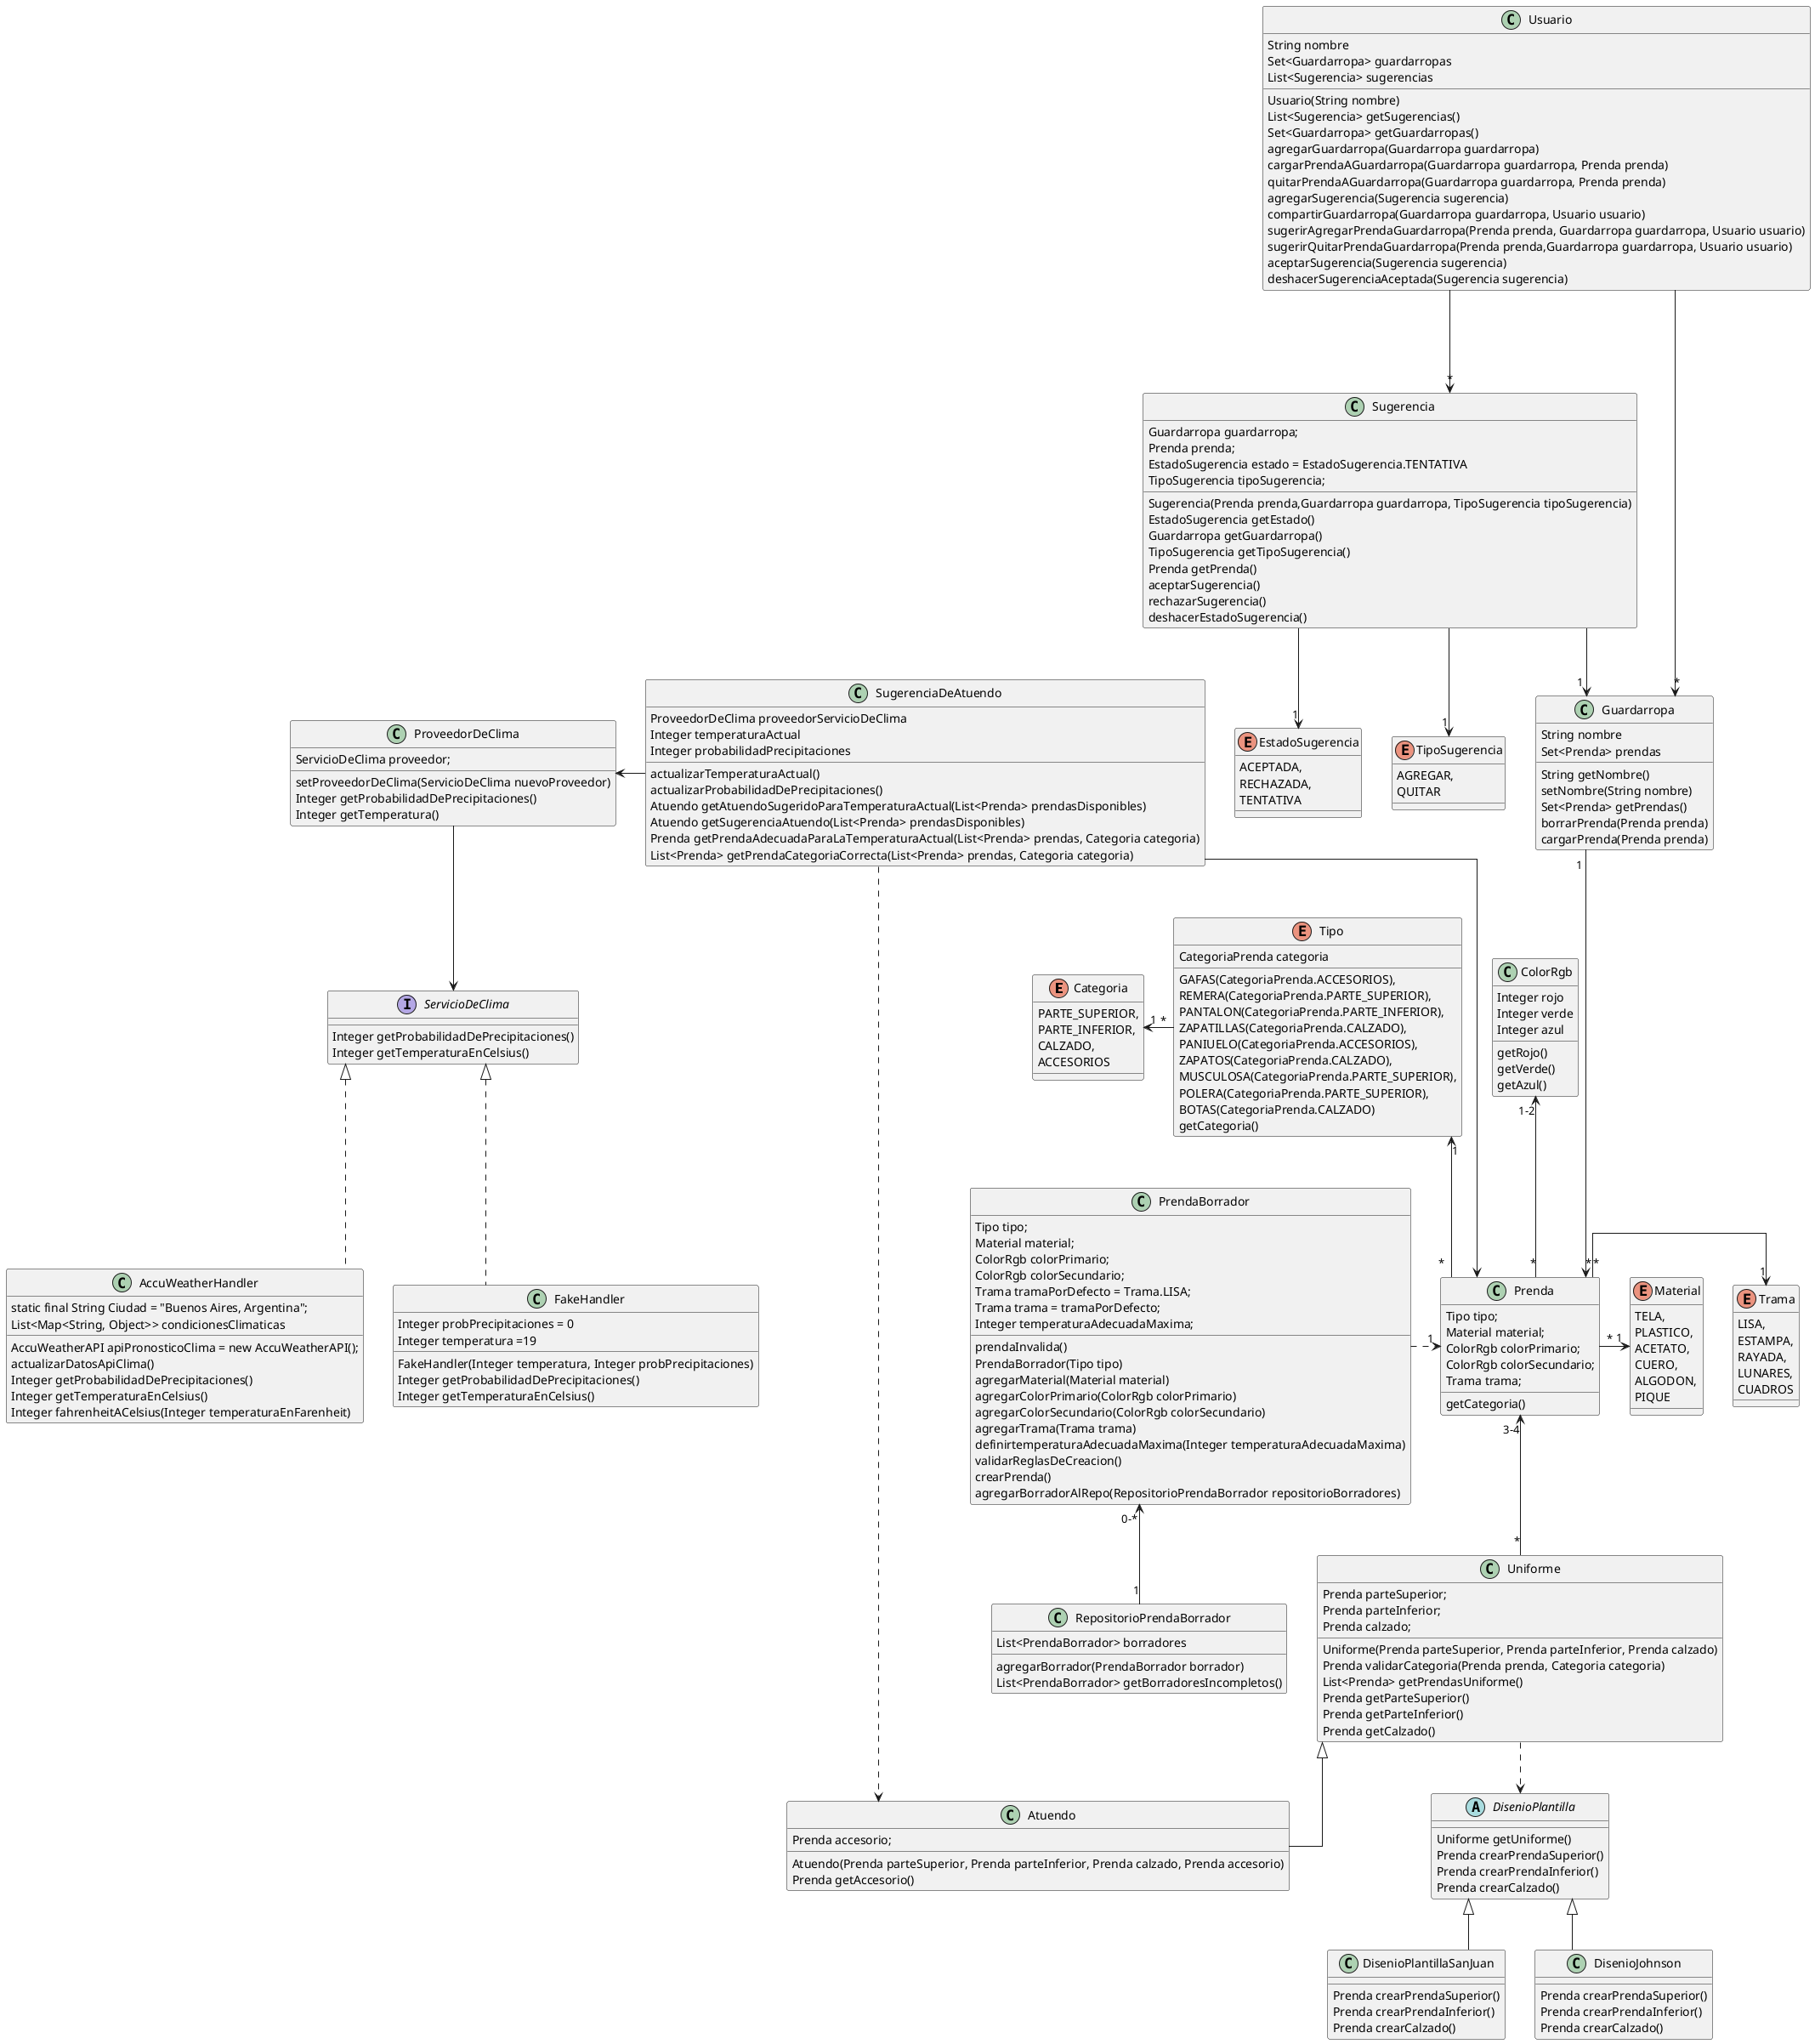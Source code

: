@startuml
'https://plantuml.com/class-diagram

Categoria "1"<-"*" Tipo
Tipo "1"<--"*" Prenda
ColorRgb "1-2"<--"*" Prenda
Material "1"<-left-"*" Prenda
Trama "1"<-left-"*" Prenda
PrendaBorrador "0-*"<--"1" RepositorioPrendaBorrador
PrendaBorrador ...right...>"1" Prenda
Uniforme ..> DisenioPlantilla
Uniforme "*"-up->"3-4" Prenda
SugerenciaDeAtuendo ..> Atuendo
SugerenciaDeAtuendo ---> Prenda
ProveedorDeClima --> ServicioDeClima
SugerenciaDeAtuendo -left-> ProveedorDeClima
Sugerencia -->"1" TipoSugerencia
Sugerencia -->"1" EstadoSugerencia
Sugerencia -->"1" Guardarropa
Guardarropa "1"--->"*" Prenda
Usuario --->"*" Guardarropa
Usuario --->"*" Sugerencia

class Prenda {
  Tipo tipo;
  Material material;
  ColorRgb colorPrimario;
  ColorRgb colorSecundario;
  Trama trama;
  getCategoria()
  }

enum Trama {
  LISA,
  ESTAMPA,
  RAYADA,
  LUNARES,
  CUADROS
}

enum Material {
  TELA,
  PLASTICO,
  ACETATO,
  CUERO,
  ALGODON,
  PIQUE
}

enum Categoria {
  PARTE_SUPERIOR,
  PARTE_INFERIOR,
  CALZADO,
  ACCESORIOS
}

enum Tipo {
  GAFAS(CategoriaPrenda.ACCESORIOS),
  REMERA(CategoriaPrenda.PARTE_SUPERIOR),
  PANTALON(CategoriaPrenda.PARTE_INFERIOR),
  ZAPATILLAS(CategoriaPrenda.CALZADO),
  PANIUELO(CategoriaPrenda.ACCESORIOS),
  ZAPATOS(CategoriaPrenda.CALZADO),
  MUSCULOSA(CategoriaPrenda.PARTE_SUPERIOR),
  POLERA(CategoriaPrenda.PARTE_SUPERIOR),
  BOTAS(CategoriaPrenda.CALZADO)
  CategoriaPrenda categoria
  getCategoria()
}

class ColorRgb {
  Integer rojo
  Integer verde
  Integer azul

  getRojo()
  getVerde()
  getAzul()
}

class PrendaBorrador {
  Tipo tipo;
  Material material;
  ColorRgb colorPrimario;
  ColorRgb colorSecundario;
  Trama tramaPorDefecto = Trama.LISA;
  Trama trama = tramaPorDefecto;
  Integer temperaturaAdecuadaMaxima;
  prendaInvalida()
  PrendaBorrador(Tipo tipo)
  agregarMaterial(Material material)
  agregarColorPrimario(ColorRgb colorPrimario)
  agregarColorSecundario(ColorRgb colorSecundario)
  agregarTrama(Trama trama)
  definirtemperaturaAdecuadaMaxima(Integer temperaturaAdecuadaMaxima)
  validarReglasDeCreacion()
  crearPrenda()
  agregarBorradorAlRepo(RepositorioPrendaBorrador repositorioBorradores)
}

class RepositorioPrendaBorrador {
  List<PrendaBorrador> borradores
  agregarBorrador(PrendaBorrador borrador)
  List<PrendaBorrador> getBorradoresIncompletos()
}

class Uniforme {
  Prenda parteSuperior;
  Prenda parteInferior;
  Prenda calzado;

  Uniforme(Prenda parteSuperior, Prenda parteInferior, Prenda calzado)
  Prenda validarCategoria(Prenda prenda, Categoria categoria)
  List<Prenda> getPrendasUniforme()
  Prenda getParteSuperior()
  Prenda getParteInferior()
  Prenda getCalzado()
}

class Atuendo extends Uniforme {
  Prenda accesorio;
  Atuendo(Prenda parteSuperior, Prenda parteInferior, Prenda calzado, Prenda accesorio)
  Prenda getAccesorio()
}

class DisenioPlantillaSanJuan extends DisenioPlantilla {
  Prenda crearPrendaSuperior()
  Prenda crearPrendaInferior()
  Prenda crearCalzado()
}

class DisenioJohnson extends DisenioPlantilla {
  Prenda crearPrendaSuperior()
  Prenda crearPrendaInferior()
  Prenda crearCalzado()
}

abstract  class DisenioPlantilla {
  Uniforme getUniforme()
  Prenda crearPrendaSuperior()
  Prenda crearPrendaInferior()
  Prenda crearCalzado()
}

class SugerenciaDeAtuendo {
  ProveedorDeClima proveedorServicioDeClima
  Integer temperaturaActual
  Integer probabilidadPrecipitaciones
  actualizarTemperaturaActual()
  actualizarProbabilidadDePrecipitaciones()
  Atuendo getAtuendoSugeridoParaTemperaturaActual(List<Prenda> prendasDisponibles)
  Atuendo getSugerenciaAtuendo(List<Prenda> prendasDisponibles)
  Prenda getPrendaAdecuadaParaLaTemperaturaActual(List<Prenda> prendas, Categoria categoria)
  List<Prenda> getPrendaCategoriaCorrecta(List<Prenda> prendas, Categoria categoria)
}

interface ServicioDeClima {
  Integer getProbabilidadDePrecipitaciones()
  Integer getTemperaturaEnCelsius()
}

class FakeHandler implements ServicioDeClima {
  Integer probPrecipitaciones = 0
  Integer temperatura =19

 FakeHandler(Integer temperatura, Integer probPrecipitaciones)
  Integer getProbabilidadDePrecipitaciones()
  Integer getTemperaturaEnCelsius()
}

class AccuWeatherHandler implements ServicioDeClima {
  static final String Ciudad = "Buenos Aires, Argentina";
  AccuWeatherAPI apiPronosticoClima = new AccuWeatherAPI();
  List<Map<String, Object>> condicionesClimaticas
  actualizarDatosApiClima()
  Integer getProbabilidadDePrecipitaciones()
  Integer getTemperaturaEnCelsius()
  Integer fahrenheitACelsius(Integer temperaturaEnFarenheit)
}

class ProveedorDeClima {
  ServicioDeClima proveedor;
  setProveedorDeClima(ServicioDeClima nuevoProveedor)
  Integer getProbabilidadDePrecipitaciones()
  Integer getTemperatura()
}

enum EstadoSugerencia {
  ACEPTADA,
  RECHAZADA,
  TENTATIVA
}

enum TipoSugerencia {
  AGREGAR,
  QUITAR
}

class Guardarropa {
  String nombre
  Set<Prenda> prendas
  String getNombre()
  setNombre(String nombre)
  Set<Prenda> getPrendas()
  borrarPrenda(Prenda prenda)
  cargarPrenda(Prenda prenda)
}

class Sugerencia {
  Guardarropa guardarropa;
  Prenda prenda;
  EstadoSugerencia estado = EstadoSugerencia.TENTATIVA
  TipoSugerencia tipoSugerencia;
  Sugerencia(Prenda prenda,Guardarropa guardarropa, TipoSugerencia tipoSugerencia)
  EstadoSugerencia getEstado()
  Guardarropa getGuardarropa()
  TipoSugerencia getTipoSugerencia()
  Prenda getPrenda()
  aceptarSugerencia()
  rechazarSugerencia()
  deshacerEstadoSugerencia()

}

class Usuario {
  String nombre
  Set<Guardarropa> guardarropas
  List<Sugerencia> sugerencias
  Usuario(String nombre)
  List<Sugerencia> getSugerencias()
  Set<Guardarropa> getGuardarropas()
  agregarGuardarropa(Guardarropa guardarropa)
  cargarPrendaAGuardarropa(Guardarropa guardarropa, Prenda prenda)
  quitarPrendaAGuardarropa(Guardarropa guardarropa, Prenda prenda)
  agregarSugerencia(Sugerencia sugerencia)
  compartirGuardarropa(Guardarropa guardarropa, Usuario usuario)
  sugerirAgregarPrendaGuardarropa(Prenda prenda, Guardarropa guardarropa, Usuario usuario)
  sugerirQuitarPrendaGuardarropa(Prenda prenda,Guardarropa guardarropa, Usuario usuario)
  aceptarSugerencia(Sugerencia sugerencia)
  deshacerSugerenciaAceptada(Sugerencia sugerencia)
}

skinparam linetype polyline
skinparam linetype ortho
@enduml